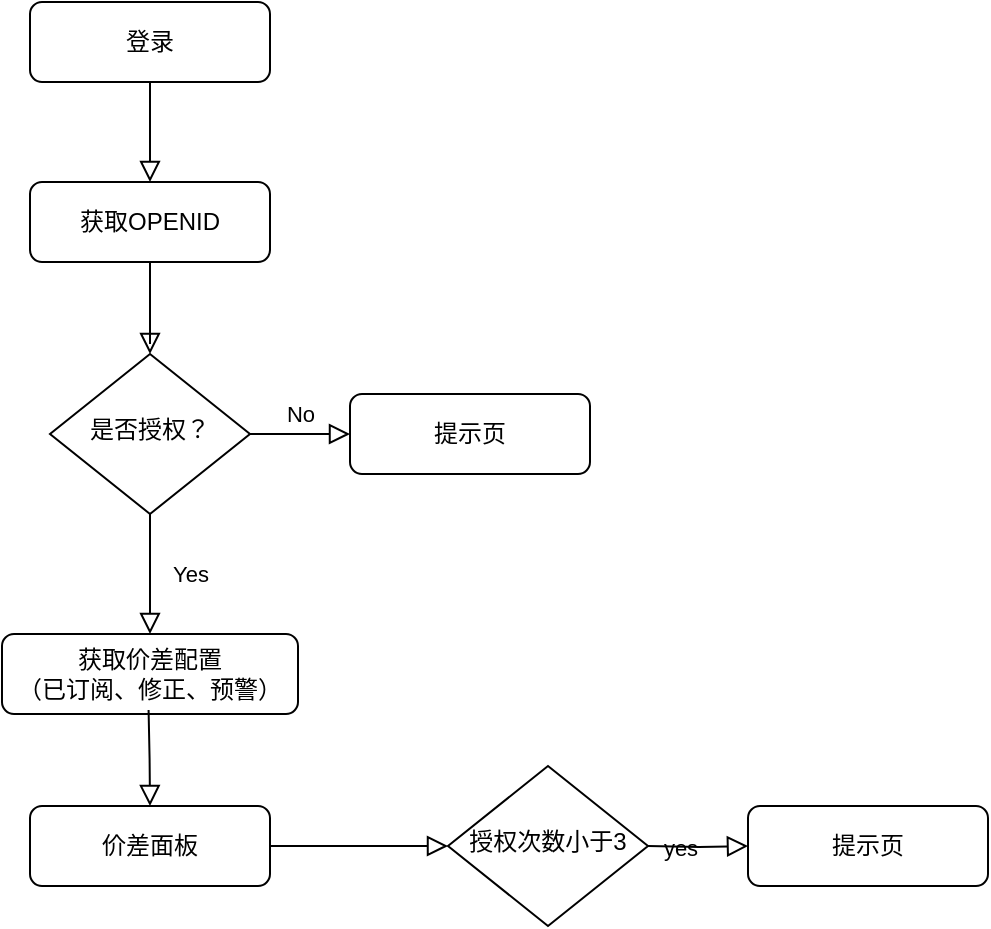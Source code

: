 <mxfile version="20.5.1" type="github">
  <diagram id="Wha_NbxfIavuGmn1qREA" name="Page-1">
    <mxGraphModel dx="1919" dy="1176" grid="0" gridSize="10" guides="1" tooltips="1" connect="1" arrows="1" fold="1" page="0" pageScale="1" pageWidth="827" pageHeight="1169" math="0" shadow="0">
      <root>
        <mxCell id="0" />
        <mxCell id="1" parent="0" />
        <mxCell id="quQ36QHj38ObNOD-8yWQ-42" value="" style="rounded=0;html=1;jettySize=auto;orthogonalLoop=1;fontSize=11;endArrow=block;endFill=0;endSize=8;strokeWidth=1;shadow=0;labelBackgroundColor=none;edgeStyle=orthogonalEdgeStyle;entryX=0.5;entryY=0;entryDx=0;entryDy=0;" edge="1" parent="1" source="quQ36QHj38ObNOD-8yWQ-43" target="quQ36QHj38ObNOD-8yWQ-62">
          <mxGeometry relative="1" as="geometry" />
        </mxCell>
        <mxCell id="quQ36QHj38ObNOD-8yWQ-43" value="登录" style="rounded=1;whiteSpace=wrap;html=1;fontSize=12;glass=0;strokeWidth=1;shadow=0;" vertex="1" parent="1">
          <mxGeometry x="-197" y="-11" width="120" height="40" as="geometry" />
        </mxCell>
        <mxCell id="quQ36QHj38ObNOD-8yWQ-44" value="Yes" style="rounded=0;html=1;jettySize=auto;orthogonalLoop=1;fontSize=11;endArrow=block;endFill=0;endSize=8;strokeWidth=1;shadow=0;labelBackgroundColor=none;edgeStyle=orthogonalEdgeStyle;entryX=0.5;entryY=0;entryDx=0;entryDy=0;" edge="1" parent="1" source="quQ36QHj38ObNOD-8yWQ-46" target="quQ36QHj38ObNOD-8yWQ-75">
          <mxGeometry y="20" relative="1" as="geometry">
            <mxPoint as="offset" />
            <mxPoint x="-137" y="285" as="targetPoint" />
          </mxGeometry>
        </mxCell>
        <mxCell id="quQ36QHj38ObNOD-8yWQ-45" value="No" style="edgeStyle=orthogonalEdgeStyle;rounded=0;html=1;jettySize=auto;orthogonalLoop=1;fontSize=11;endArrow=block;endFill=0;endSize=8;strokeWidth=1;shadow=0;labelBackgroundColor=none;" edge="1" parent="1" source="quQ36QHj38ObNOD-8yWQ-46" target="quQ36QHj38ObNOD-8yWQ-47">
          <mxGeometry y="10" relative="1" as="geometry">
            <mxPoint as="offset" />
          </mxGeometry>
        </mxCell>
        <mxCell id="quQ36QHj38ObNOD-8yWQ-46" value="是否授权？" style="rhombus;whiteSpace=wrap;html=1;shadow=0;fontFamily=Helvetica;fontSize=12;align=center;strokeWidth=1;spacing=6;spacingTop=-4;" vertex="1" parent="1">
          <mxGeometry x="-187" y="165" width="100" height="80" as="geometry" />
        </mxCell>
        <mxCell id="quQ36QHj38ObNOD-8yWQ-47" value="提示页" style="rounded=1;whiteSpace=wrap;html=1;fontSize=12;glass=0;strokeWidth=1;shadow=0;" vertex="1" parent="1">
          <mxGeometry x="-37" y="185" width="120" height="40" as="geometry" />
        </mxCell>
        <mxCell id="quQ36QHj38ObNOD-8yWQ-51" value="价差面板" style="rounded=1;whiteSpace=wrap;html=1;fontSize=12;glass=0;strokeWidth=1;shadow=0;" vertex="1" parent="1">
          <mxGeometry x="-197" y="391" width="120" height="40" as="geometry" />
        </mxCell>
        <mxCell id="quQ36QHj38ObNOD-8yWQ-62" value="获取OPENID" style="rounded=1;whiteSpace=wrap;html=1;fontSize=12;glass=0;strokeWidth=1;shadow=0;" vertex="1" parent="1">
          <mxGeometry x="-197" y="79" width="120" height="40" as="geometry" />
        </mxCell>
        <mxCell id="quQ36QHj38ObNOD-8yWQ-63" value="" style="rounded=0;html=1;jettySize=auto;orthogonalLoop=1;fontSize=11;endArrow=block;endFill=0;endSize=8;strokeWidth=1;shadow=0;labelBackgroundColor=none;edgeStyle=orthogonalEdgeStyle;entryX=0.5;entryY=0;entryDx=0;entryDy=0;exitX=0.5;exitY=1;exitDx=0;exitDy=0;" edge="1" parent="1" source="quQ36QHj38ObNOD-8yWQ-62" target="quQ36QHj38ObNOD-8yWQ-46">
          <mxGeometry relative="1" as="geometry">
            <mxPoint x="-137" y="29" as="sourcePoint" />
            <mxPoint x="-137" y="79" as="targetPoint" />
            <Array as="points">
              <mxPoint x="-137" y="160" />
              <mxPoint x="-137" y="160" />
            </Array>
          </mxGeometry>
        </mxCell>
        <mxCell id="quQ36QHj38ObNOD-8yWQ-68" value="授权次数小于3" style="rhombus;whiteSpace=wrap;html=1;shadow=0;fontFamily=Helvetica;fontSize=12;align=center;strokeWidth=1;spacing=6;spacingTop=-4;" vertex="1" parent="1">
          <mxGeometry x="12" y="371" width="100" height="80" as="geometry" />
        </mxCell>
        <mxCell id="quQ36QHj38ObNOD-8yWQ-71" value="" style="rounded=0;html=1;jettySize=auto;orthogonalLoop=1;fontSize=11;endArrow=block;endFill=0;endSize=8;strokeWidth=1;shadow=0;labelBackgroundColor=none;edgeStyle=orthogonalEdgeStyle;entryX=0;entryY=0.5;entryDx=0;entryDy=0;exitX=1;exitY=0.5;exitDx=0;exitDy=0;" edge="1" parent="1" source="quQ36QHj38ObNOD-8yWQ-51" target="quQ36QHj38ObNOD-8yWQ-68">
          <mxGeometry relative="1" as="geometry">
            <mxPoint x="-140" y="431" as="sourcePoint" />
            <mxPoint x="-140" y="477" as="targetPoint" />
            <Array as="points">
              <mxPoint x="-39" y="411" />
              <mxPoint x="-39" y="411" />
            </Array>
          </mxGeometry>
        </mxCell>
        <mxCell id="quQ36QHj38ObNOD-8yWQ-72" value="yes" style="edgeStyle=orthogonalEdgeStyle;rounded=0;html=1;jettySize=auto;orthogonalLoop=1;fontSize=11;endArrow=block;endFill=0;endSize=8;strokeWidth=1;shadow=0;labelBackgroundColor=none;" edge="1" parent="1" target="quQ36QHj38ObNOD-8yWQ-73">
          <mxGeometry y="10" relative="1" as="geometry">
            <mxPoint as="offset" />
            <mxPoint x="112" y="411" as="sourcePoint" />
          </mxGeometry>
        </mxCell>
        <mxCell id="quQ36QHj38ObNOD-8yWQ-73" value="提示页" style="rounded=1;whiteSpace=wrap;html=1;fontSize=12;glass=0;strokeWidth=1;shadow=0;" vertex="1" parent="1">
          <mxGeometry x="162" y="391" width="120" height="40" as="geometry" />
        </mxCell>
        <mxCell id="quQ36QHj38ObNOD-8yWQ-75" value="获取价差配置&lt;br&gt;（已订阅、修正、预警）" style="rounded=1;whiteSpace=wrap;html=1;fontSize=12;glass=0;strokeWidth=1;shadow=0;" vertex="1" parent="1">
          <mxGeometry x="-211" y="305" width="148" height="40" as="geometry" />
        </mxCell>
        <mxCell id="quQ36QHj38ObNOD-8yWQ-76" value="" style="rounded=0;html=1;jettySize=auto;orthogonalLoop=1;fontSize=11;endArrow=block;endFill=0;endSize=8;strokeWidth=1;shadow=0;labelBackgroundColor=none;edgeStyle=orthogonalEdgeStyle;entryX=0.5;entryY=0;entryDx=0;entryDy=0;" edge="1" parent="1" target="quQ36QHj38ObNOD-8yWQ-51">
          <mxGeometry y="20" relative="1" as="geometry">
            <mxPoint as="offset" />
            <mxPoint x="-137.71" y="343" as="sourcePoint" />
            <mxPoint x="-137.71" y="401" as="targetPoint" />
          </mxGeometry>
        </mxCell>
      </root>
    </mxGraphModel>
  </diagram>
</mxfile>
